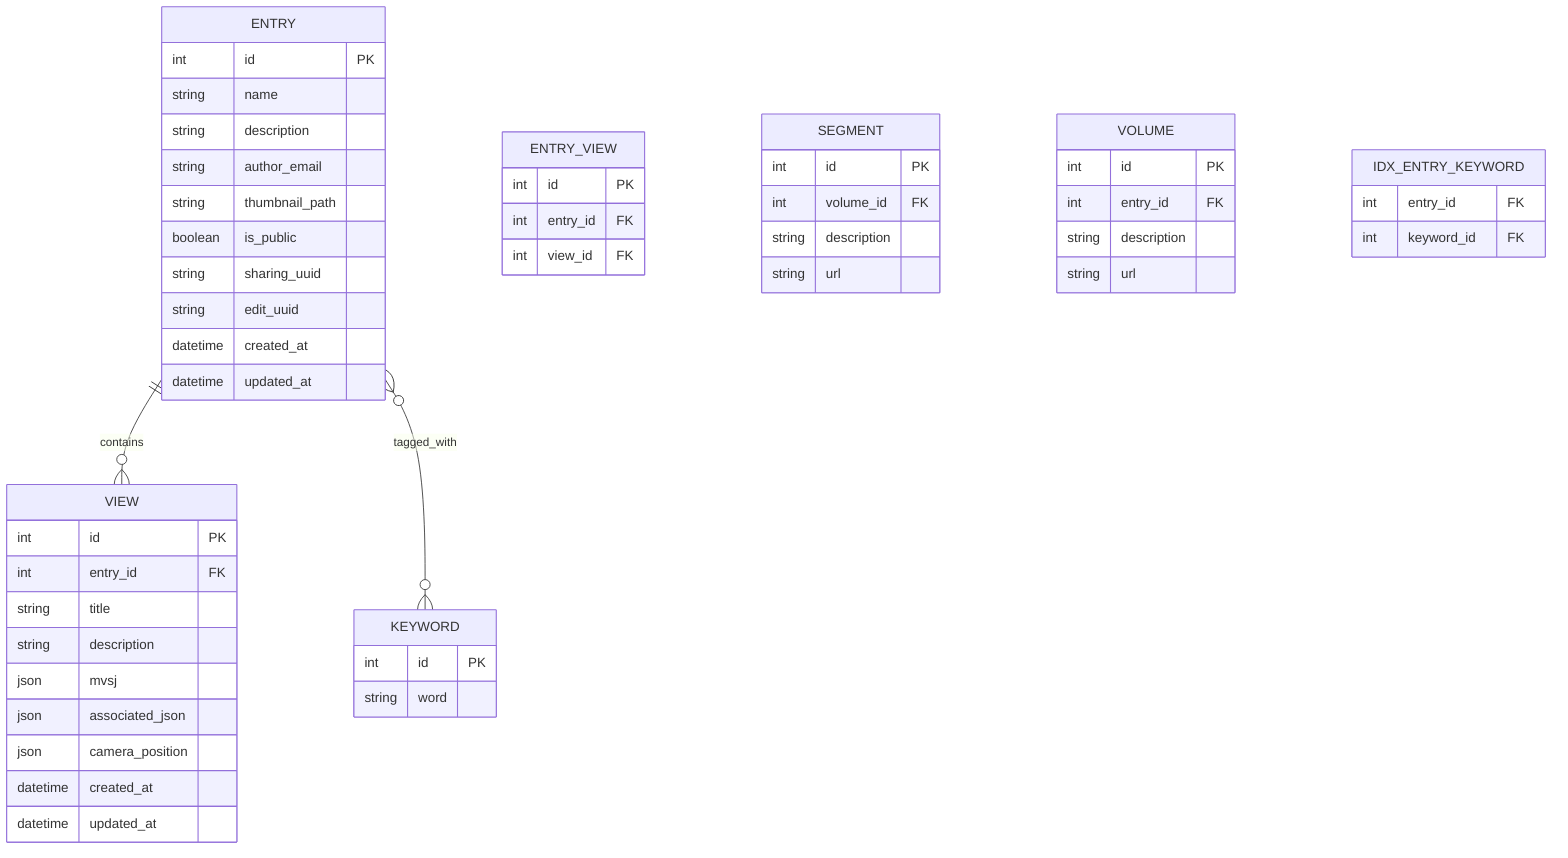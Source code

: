 erDiagram
    ENTRY {
        int id PK
        string name
        string description
        string author_email
        string thumbnail_path
        boolean is_public
        string sharing_uuid
        string edit_uuid
        datetime created_at
        datetime updated_at
    }

    VIEW {
        int id PK
        int entry_id FK
        string title
        string description
        json mvsj
        json associated_json
        json camera_position
        datetime created_at
        datetime updated_at
    }

    ENTRY_VIEW {
        int id PK
        int entry_id FK
        int view_id FK
    }

    KEYWORD {
        int id PK
        string word
    }

    SEGMENT {
        int id PK
        int volume_id FK
        string description
        string url
    }

    VOLUME {
        int id PK
        int entry_id FK
        string description
        string url
    }

    IDX_ENTRY_KEYWORD {
        int entry_id FK
        int keyword_id FK
    }

    ENTRY ||--o{ VIEW : "contains"
    ENTRY }o--o{ KEYWORD : "tagged_with"